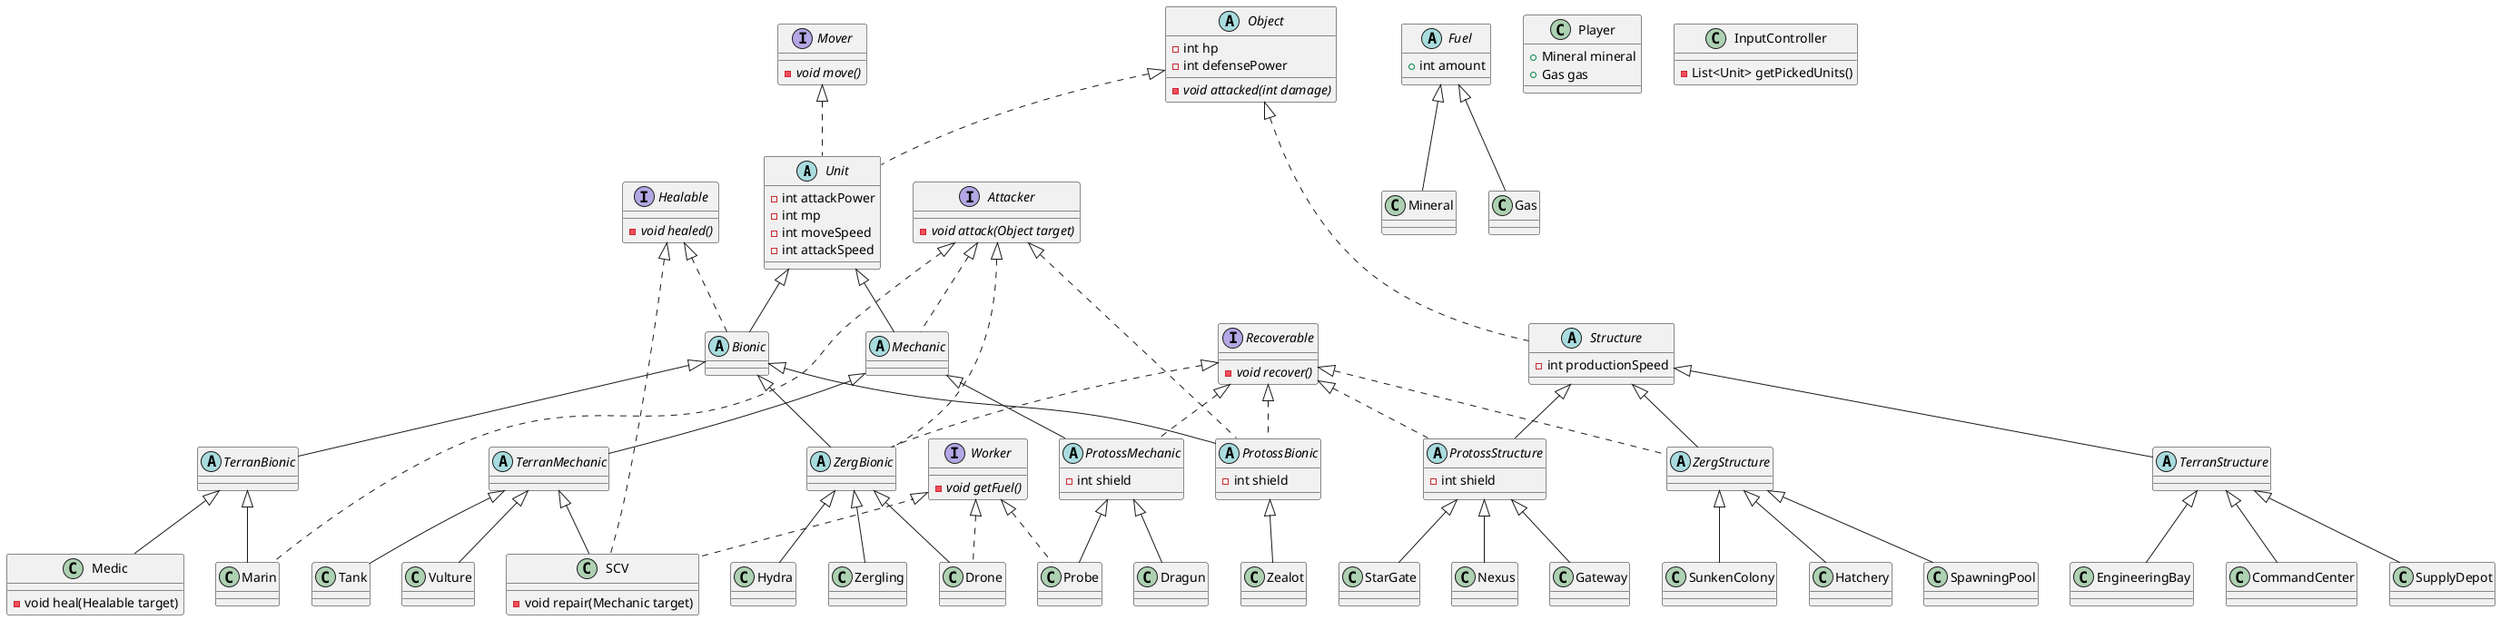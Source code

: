 @startuml

abstract class Unit implements Mover, Object {
    - int attackPower
    - int mp
    - int moveSpeed
    - int attackSpeed
}
abstract class Structure implements Object {
    - int productionSpeed
}

abstract class TerranStructure extends Structure
abstract class ZergStructure extends Structure implements Recoverable
abstract class ProtossStructure extends Structure implements Recoverable {
    - int shield
}

abstract class Bionic extends Unit implements Healable
abstract class Mechanic extends Unit implements Attacker

abstract class TerranBionic extends Bionic
abstract class TerranMechanic extends Mechanic
abstract class ZergBionic extends Bionic implements Recoverable, Attacker
abstract class ProtossBionic extends Bionic implements Recoverable, Attacker {
    - int shield
}
abstract class ProtossMechanic extends Mechanic implements Recoverable {
    - int shield
}


class Marin extends TerranBionic implements Attacker
class Medic extends TerranBionic {
    - void heal(Healable target)
}

class Vulture extends TerranMechanic
class Tank extends TerranMechanic
class SCV extends TerranMechanic implements Worker, Healable {
    - void repair(Mechanic target)
}

class Zergling extends ZergBionic
class Hydra extends ZergBionic
class Drone extends ZergBionic implements Worker

class Zealot extends ProtossBionic
class Dragun extends ProtossMechanic
class Probe extends ProtossMechanic implements Worker

class CommandCenter extends TerranStructure
class SupplyDepot extends TerranStructure
class EngineeringBay extends TerranStructure

class Hatchery extends ZergStructure
class SpawningPool extends ZergStructure
class SunkenColony extends ZergStructure

class Nexus extends ProtossStructure
class Gateway extends ProtossStructure
class StarGate extends ProtossStructure

interface Worker {
    {abstract} - void getFuel()
}
abstract class Object {
    - int hp
    - int defensePower
    {abstract} - void attacked(int damage)
}
interface Attacker {
    {abstract} - void attack(Object target)
}
interface Healable {
    {abstract} - void healed()
}
interface Recoverable {
    {abstract} - void recover()
}
interface Mover {
    {abstract} - void move()
}
abstract class Fuel {
    + int amount
}
class Mineral extends Fuel
class Gas extends Fuel
class Player {
    + Mineral mineral
    + Gas gas
}
class InputController {
    - List<Unit> getPickedUnits()
}
@enduml